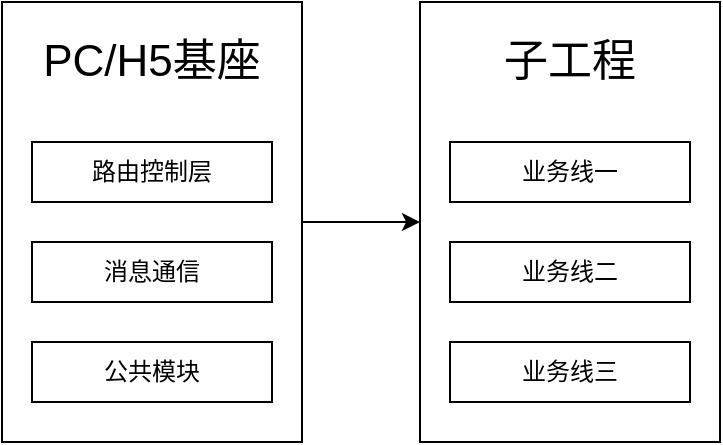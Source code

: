<mxfile version="14.4.6" type="github">
  <diagram id="C5RBs43oDa-KdzZeNtuy" name="Page-1">
    <mxGraphModel dx="1422" dy="725" grid="1" gridSize="10" guides="1" tooltips="1" connect="1" arrows="1" fold="1" page="1" pageScale="1" pageWidth="827" pageHeight="1169" math="0" shadow="0">
      <root>
        <mxCell id="WIyWlLk6GJQsqaUBKTNV-0" />
        <mxCell id="WIyWlLk6GJQsqaUBKTNV-1" parent="WIyWlLk6GJQsqaUBKTNV-0" />
        <mxCell id="S8IJ7X9xYJI7sZIlLd-R-20" style="edgeStyle=orthogonalEdgeStyle;rounded=0;orthogonalLoop=1;jettySize=auto;html=1;exitX=1;exitY=0.5;exitDx=0;exitDy=0;entryX=0;entryY=0.5;entryDx=0;entryDy=0;fontSize=22;" edge="1" parent="WIyWlLk6GJQsqaUBKTNV-1" source="S8IJ7X9xYJI7sZIlLd-R-2" target="S8IJ7X9xYJI7sZIlLd-R-13">
          <mxGeometry relative="1" as="geometry" />
        </mxCell>
        <mxCell id="S8IJ7X9xYJI7sZIlLd-R-2" value="" style="rounded=0;whiteSpace=wrap;html=1;" vertex="1" parent="WIyWlLk6GJQsqaUBKTNV-1">
          <mxGeometry x="260" y="290" width="150" height="220" as="geometry" />
        </mxCell>
        <mxCell id="S8IJ7X9xYJI7sZIlLd-R-3" value="路由控制层" style="rounded=0;whiteSpace=wrap;html=1;" vertex="1" parent="WIyWlLk6GJQsqaUBKTNV-1">
          <mxGeometry x="275" y="360" width="120" height="30" as="geometry" />
        </mxCell>
        <mxCell id="S8IJ7X9xYJI7sZIlLd-R-4" value="消息通信" style="rounded=0;whiteSpace=wrap;html=1;" vertex="1" parent="WIyWlLk6GJQsqaUBKTNV-1">
          <mxGeometry x="275" y="410" width="120" height="30" as="geometry" />
        </mxCell>
        <mxCell id="S8IJ7X9xYJI7sZIlLd-R-5" value="公共模块" style="rounded=0;whiteSpace=wrap;html=1;" vertex="1" parent="WIyWlLk6GJQsqaUBKTNV-1">
          <mxGeometry x="275" y="460" width="120" height="30" as="geometry" />
        </mxCell>
        <mxCell id="S8IJ7X9xYJI7sZIlLd-R-7" value="PC/H5基座" style="text;html=1;strokeColor=none;fillColor=none;align=center;verticalAlign=middle;whiteSpace=wrap;rounded=0;fontSize=22;" vertex="1" parent="WIyWlLk6GJQsqaUBKTNV-1">
          <mxGeometry x="270" y="310" width="130" height="20" as="geometry" />
        </mxCell>
        <mxCell id="S8IJ7X9xYJI7sZIlLd-R-13" value="" style="rounded=0;whiteSpace=wrap;html=1;" vertex="1" parent="WIyWlLk6GJQsqaUBKTNV-1">
          <mxGeometry x="469" y="290" width="150" height="220" as="geometry" />
        </mxCell>
        <mxCell id="S8IJ7X9xYJI7sZIlLd-R-14" value="业务线一" style="rounded=0;whiteSpace=wrap;html=1;" vertex="1" parent="WIyWlLk6GJQsqaUBKTNV-1">
          <mxGeometry x="484" y="360" width="120" height="30" as="geometry" />
        </mxCell>
        <mxCell id="S8IJ7X9xYJI7sZIlLd-R-15" value="业务线二" style="rounded=0;whiteSpace=wrap;html=1;" vertex="1" parent="WIyWlLk6GJQsqaUBKTNV-1">
          <mxGeometry x="484" y="410" width="120" height="30" as="geometry" />
        </mxCell>
        <mxCell id="S8IJ7X9xYJI7sZIlLd-R-16" value="业务线三" style="rounded=0;whiteSpace=wrap;html=1;" vertex="1" parent="WIyWlLk6GJQsqaUBKTNV-1">
          <mxGeometry x="484" y="460" width="120" height="30" as="geometry" />
        </mxCell>
        <mxCell id="S8IJ7X9xYJI7sZIlLd-R-17" value="子工程" style="text;html=1;strokeColor=none;fillColor=none;align=center;verticalAlign=middle;whiteSpace=wrap;rounded=0;fontSize=22;" vertex="1" parent="WIyWlLk6GJQsqaUBKTNV-1">
          <mxGeometry x="479" y="310" width="130" height="20" as="geometry" />
        </mxCell>
      </root>
    </mxGraphModel>
  </diagram>
</mxfile>
